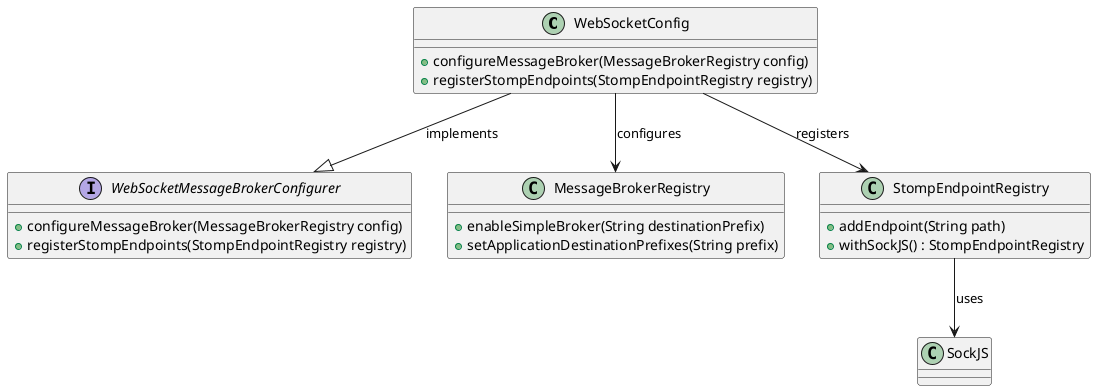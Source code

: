 @startuml

    class WebSocketConfig {
        +configureMessageBroker(MessageBrokerRegistry config)
        +registerStompEndpoints(StompEndpointRegistry registry)
    }

    interface WebSocketMessageBrokerConfigurer {
        +configureMessageBroker(MessageBrokerRegistry config)
        +registerStompEndpoints(StompEndpointRegistry registry)
    }

    class MessageBrokerRegistry {
        +enableSimpleBroker(String destinationPrefix)
        +setApplicationDestinationPrefixes(String prefix)
    }

    class StompEndpointRegistry {
        +addEndpoint(String path)
        +withSockJS() : StompEndpointRegistry
    }

    WebSocketConfig -down-|> WebSocketMessageBrokerConfigurer : implements
    WebSocketConfig --> MessageBrokerRegistry : configures
    WebSocketConfig --> StompEndpointRegistry : registers
    StompEndpointRegistry --> SockJS : uses


@enduml
